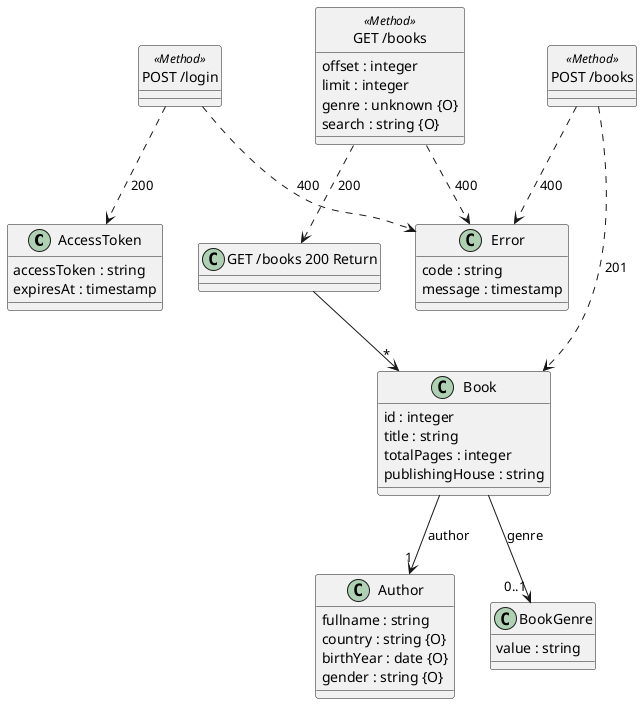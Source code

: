 @startuml

class "AccessToken" {
  accessToken : string
  expiresAt : timestamp
}

class "Error" {
  code : string
  message : timestamp
}

class "Author" {
  fullname : string
  country : string {O}
  birthYear : date {O}
  gender : string {O}
}

class "BookGenre" {
  value : string
}

class "Book" {
  id : integer
  title : string
  totalPages : integer
  publishingHouse : string
}

"Book" --> "0..1" "BookGenre" : genre

"Book" --> "1" "Author" : author
hide <<Method>> circle

class "POST /login" <<Method>> {
}

"POST /login" ..> "AccessToken": 200

"POST /login" ..> "Error": 400

class "GET /books" <<Method>> {
  offset : integer
  limit : integer
  genre : unknown {O}
  search : string {O}
}

class "GET /books 200 Return" {
}

"GET /books 200 Return" --> "*" "Book"

"GET /books" ..> "GET /books 200 Return": 200

"GET /books" ..> "Error": 400

class "POST /books" <<Method>> {
}

"POST /books" ..> "Book": 201

"POST /books" ..> "Error": 400

@enduml
